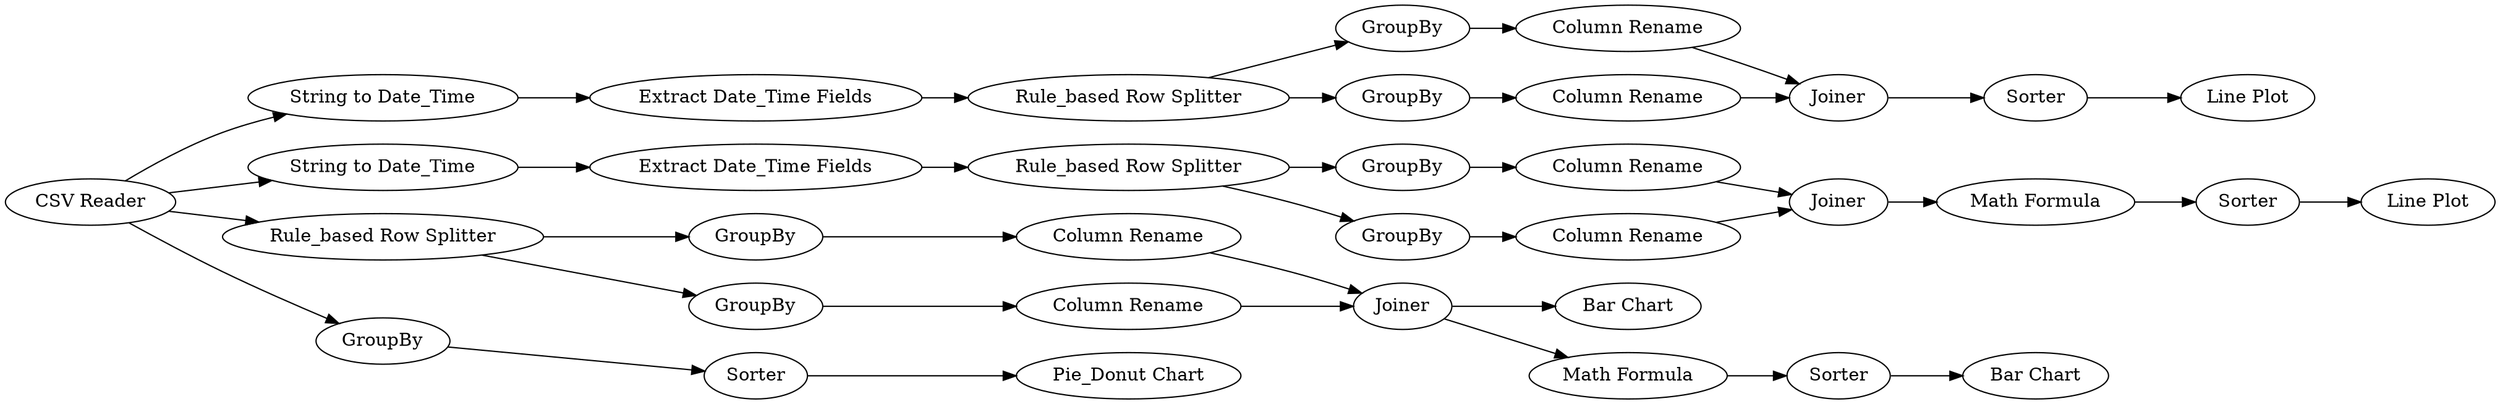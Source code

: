 digraph {
	12 -> 15
	24 -> 26
	41 -> 42
	8 -> 13
	23 -> 24
	39 -> 40
	14 -> 12
	34 -> 35
	38 -> 40
	22 -> 23
	1 -> 22
	31 -> 32
	18 -> 17
	26 -> 27
	40 -> 43
	25 -> 28
	16 -> 18
	33 -> 34
	9 -> 8
	4 -> 2
	29 -> 31
	1 -> 3
	43 -> 41
	35 -> 36
	12 -> 16
	24 -> 25
	13 -> 12
	37 -> 39
	10 -> 14
	3 -> 4
	36 -> 38
	35 -> 37
	1 -> 9
	9 -> 10
	1 -> 33
	27 -> 29
	28 -> 29
	27 [label="Column Rename"]
	9 [label="Rule_based Row Splitter"]
	18 [label=Sorter]
	26 [label=GroupBy]
	8 [label=GroupBy]
	17 [label="Bar Chart"]
	3 [label=GroupBy]
	24 [label="Rule_based Row Splitter"]
	41 [label=Sorter]
	31 [label=Sorter]
	15 [label="Bar Chart"]
	25 [label=GroupBy]
	12 [label=Joiner]
	10 [label=GroupBy]
	16 [label="Math Formula"]
	1 [label="CSV Reader"]
	42 [label="Line Plot"]
	22 [label="String to Date_Time"]
	28 [label="Column Rename"]
	23 [label="Extract Date_Time Fields"]
	4 [label=Sorter]
	14 [label="Column Rename"]
	38 [label="Column Rename"]
	13 [label="Column Rename"]
	35 [label="Rule_based Row Splitter"]
	43 [label="Math Formula"]
	34 [label="Extract Date_Time Fields"]
	29 [label=Joiner]
	36 [label=GroupBy]
	40 [label=Joiner]
	39 [label="Column Rename"]
	33 [label="String to Date_Time"]
	32 [label="Line Plot"]
	2 [label="Pie_Donut Chart"]
	37 [label=GroupBy]
	rankdir=LR
}
